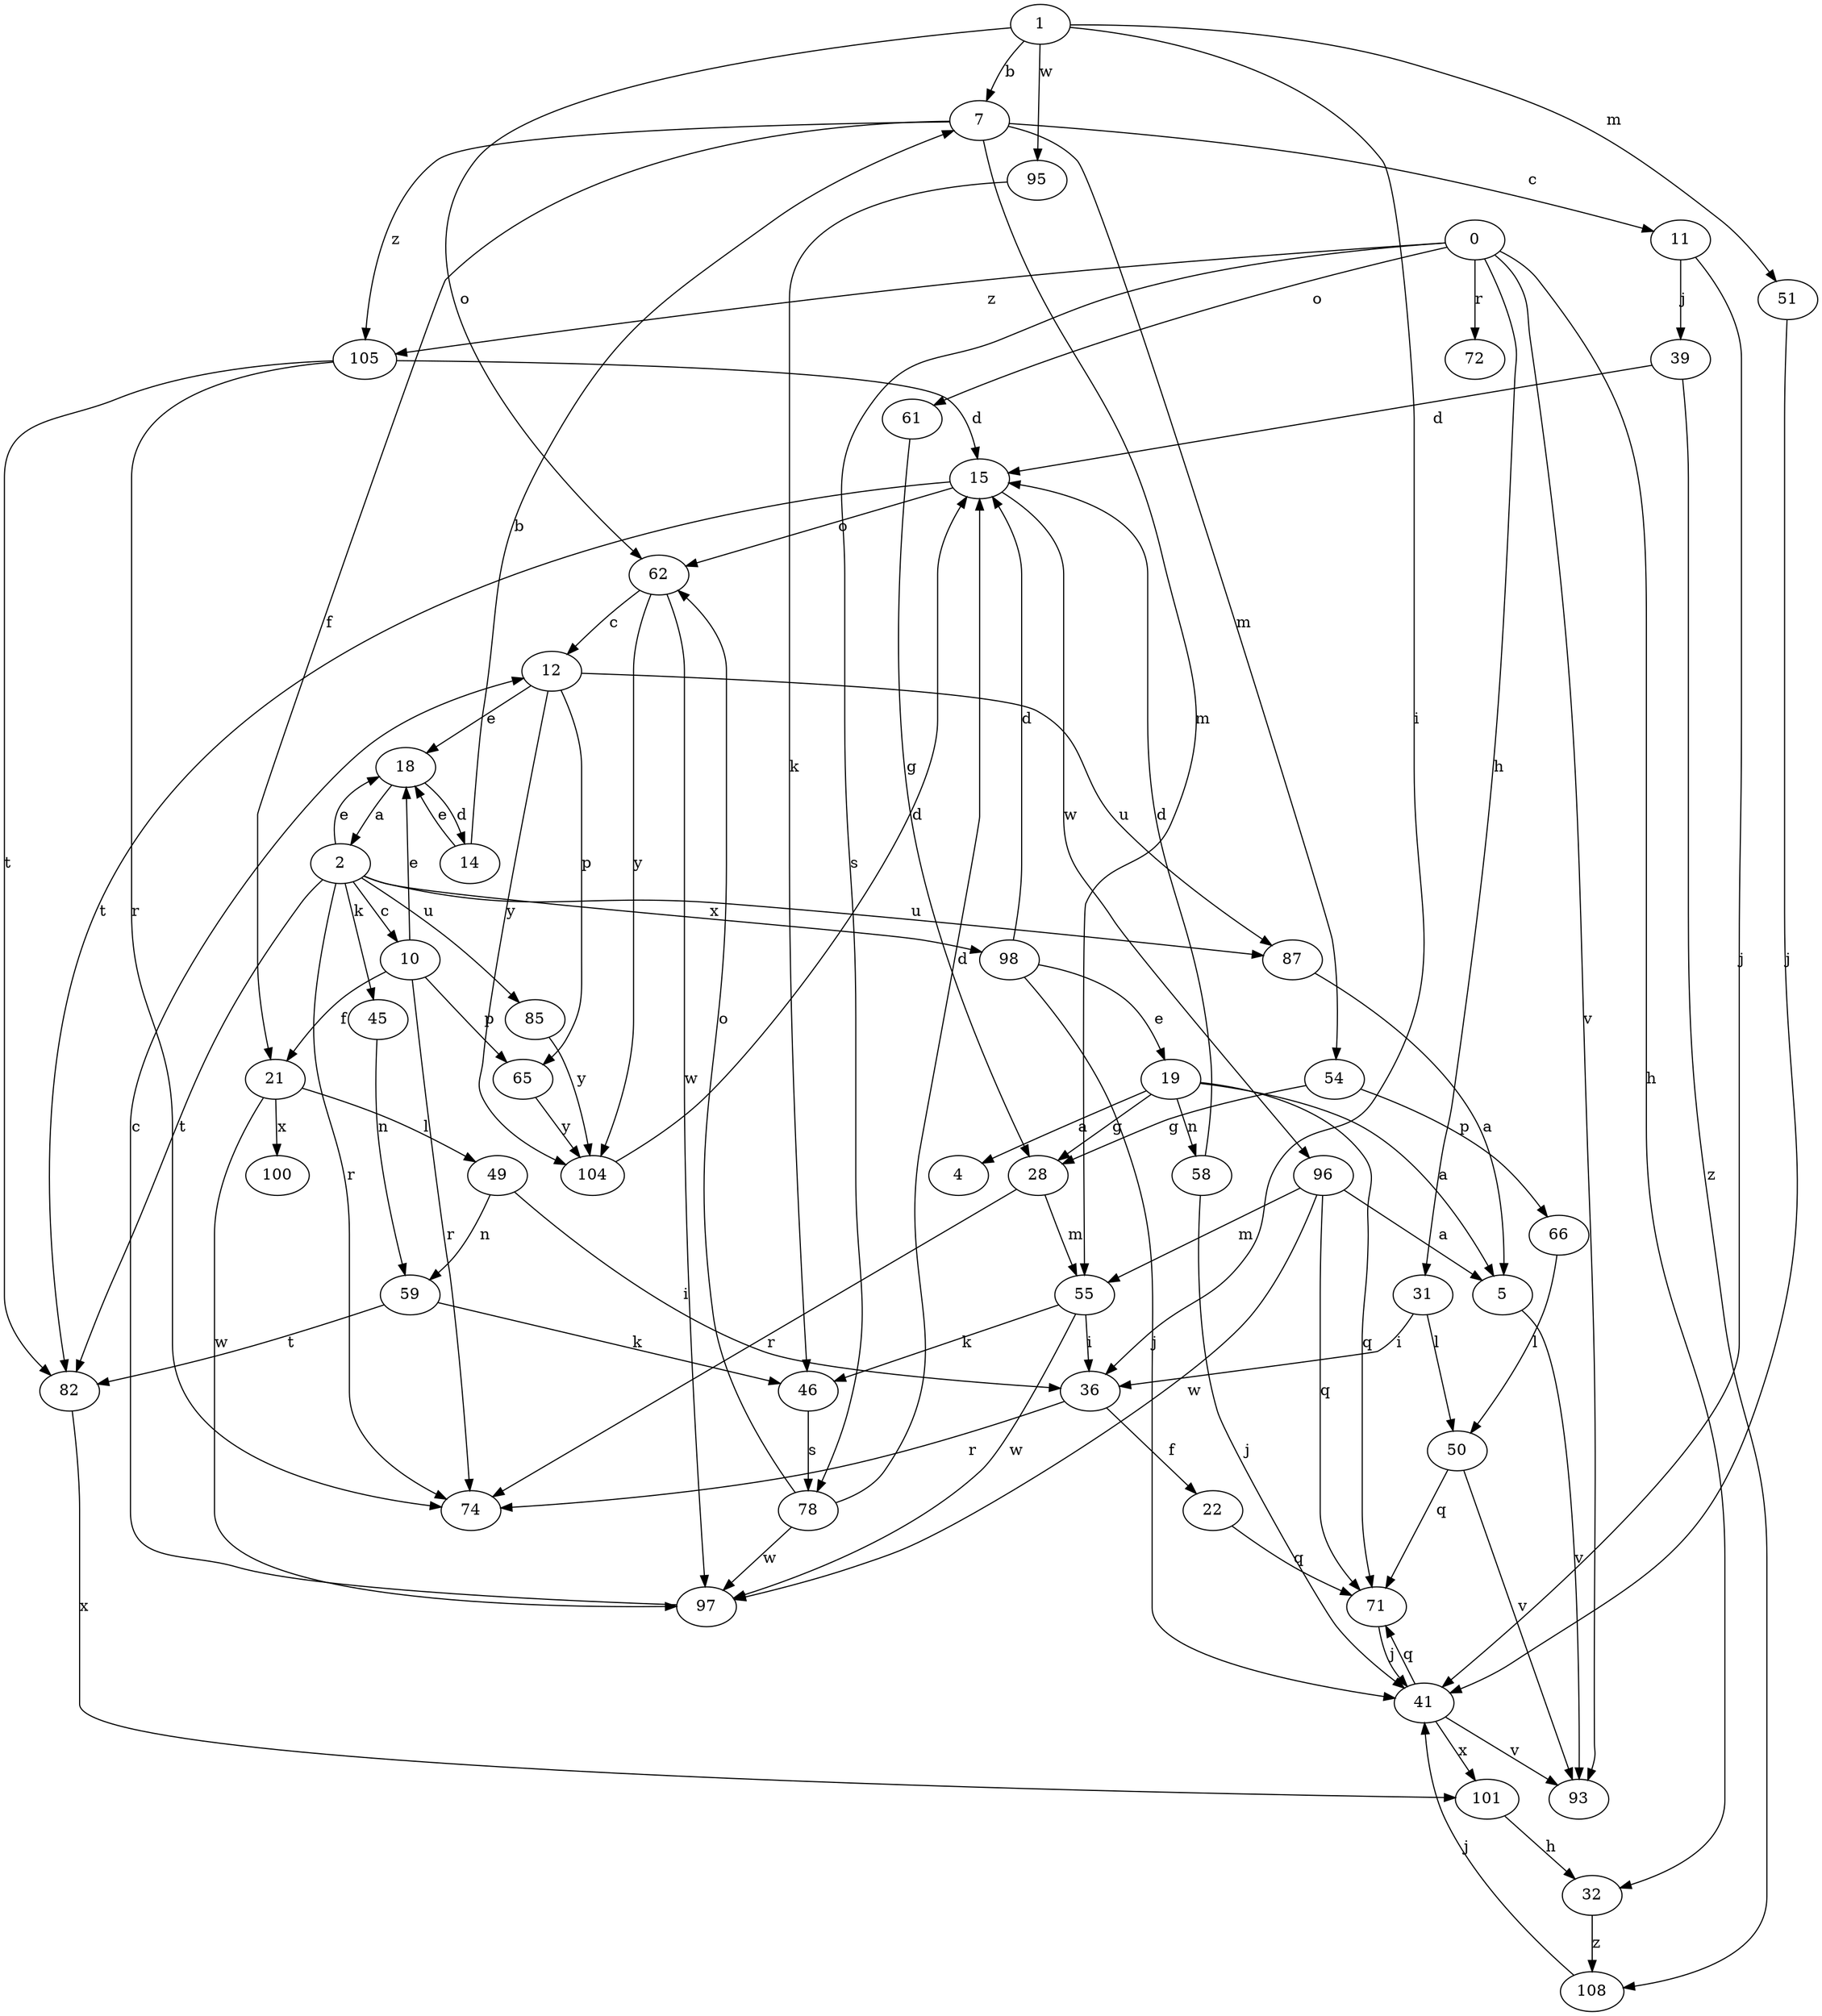 strict digraph  {
1;
2;
4;
5;
7;
10;
11;
12;
14;
15;
18;
19;
21;
22;
28;
31;
32;
36;
39;
41;
45;
46;
49;
50;
51;
54;
55;
58;
59;
61;
62;
65;
66;
71;
72;
74;
78;
82;
85;
87;
93;
95;
96;
0;
97;
98;
100;
101;
104;
105;
108;
1 -> 7  [label=b];
1 -> 36  [label=i];
1 -> 51  [label=m];
1 -> 62  [label=o];
1 -> 95  [label=w];
2 -> 10  [label=c];
2 -> 18  [label=e];
2 -> 45  [label=k];
2 -> 74  [label=r];
2 -> 82  [label=t];
2 -> 85  [label=u];
2 -> 87  [label=u];
2 -> 98  [label=x];
5 -> 93  [label=v];
7 -> 11  [label=c];
7 -> 21  [label=f];
7 -> 54  [label=m];
7 -> 55  [label=m];
7 -> 105  [label=z];
10 -> 18  [label=e];
10 -> 21  [label=f];
10 -> 65  [label=p];
10 -> 74  [label=r];
11 -> 39  [label=j];
11 -> 41  [label=j];
12 -> 18  [label=e];
12 -> 65  [label=p];
12 -> 87  [label=u];
12 -> 104  [label=y];
14 -> 7  [label=b];
14 -> 18  [label=e];
15 -> 62  [label=o];
15 -> 82  [label=t];
15 -> 96  [label=w];
18 -> 2  [label=a];
18 -> 14  [label=d];
19 -> 4  [label=a];
19 -> 5  [label=a];
19 -> 28  [label=g];
19 -> 58  [label=n];
19 -> 71  [label=q];
21 -> 49  [label=l];
21 -> 97  [label=w];
21 -> 100  [label=x];
22 -> 71  [label=q];
28 -> 55  [label=m];
28 -> 74  [label=r];
31 -> 36  [label=i];
31 -> 50  [label=l];
32 -> 108  [label=z];
36 -> 22  [label=f];
36 -> 74  [label=r];
39 -> 15  [label=d];
39 -> 108  [label=z];
41 -> 71  [label=q];
41 -> 93  [label=v];
41 -> 101  [label=x];
45 -> 59  [label=n];
46 -> 78  [label=s];
49 -> 36  [label=i];
49 -> 59  [label=n];
50 -> 71  [label=q];
50 -> 93  [label=v];
51 -> 41  [label=j];
54 -> 28  [label=g];
54 -> 66  [label=p];
55 -> 36  [label=i];
55 -> 46  [label=k];
55 -> 97  [label=w];
58 -> 15  [label=d];
58 -> 41  [label=j];
59 -> 46  [label=k];
59 -> 82  [label=t];
61 -> 28  [label=g];
62 -> 12  [label=c];
62 -> 97  [label=w];
62 -> 104  [label=y];
65 -> 104  [label=y];
66 -> 50  [label=l];
71 -> 41  [label=j];
78 -> 15  [label=d];
78 -> 62  [label=o];
78 -> 97  [label=w];
82 -> 101  [label=x];
85 -> 104  [label=y];
87 -> 5  [label=a];
95 -> 46  [label=k];
96 -> 5  [label=a];
96 -> 55  [label=m];
96 -> 71  [label=q];
96 -> 97  [label=w];
0 -> 31  [label=h];
0 -> 32  [label=h];
0 -> 61  [label=o];
0 -> 72  [label=r];
0 -> 78  [label=s];
0 -> 93  [label=v];
0 -> 105  [label=z];
97 -> 12  [label=c];
98 -> 15  [label=d];
98 -> 19  [label=e];
98 -> 41  [label=j];
101 -> 32  [label=h];
104 -> 15  [label=d];
105 -> 15  [label=d];
105 -> 74  [label=r];
105 -> 82  [label=t];
108 -> 41  [label=j];
}
